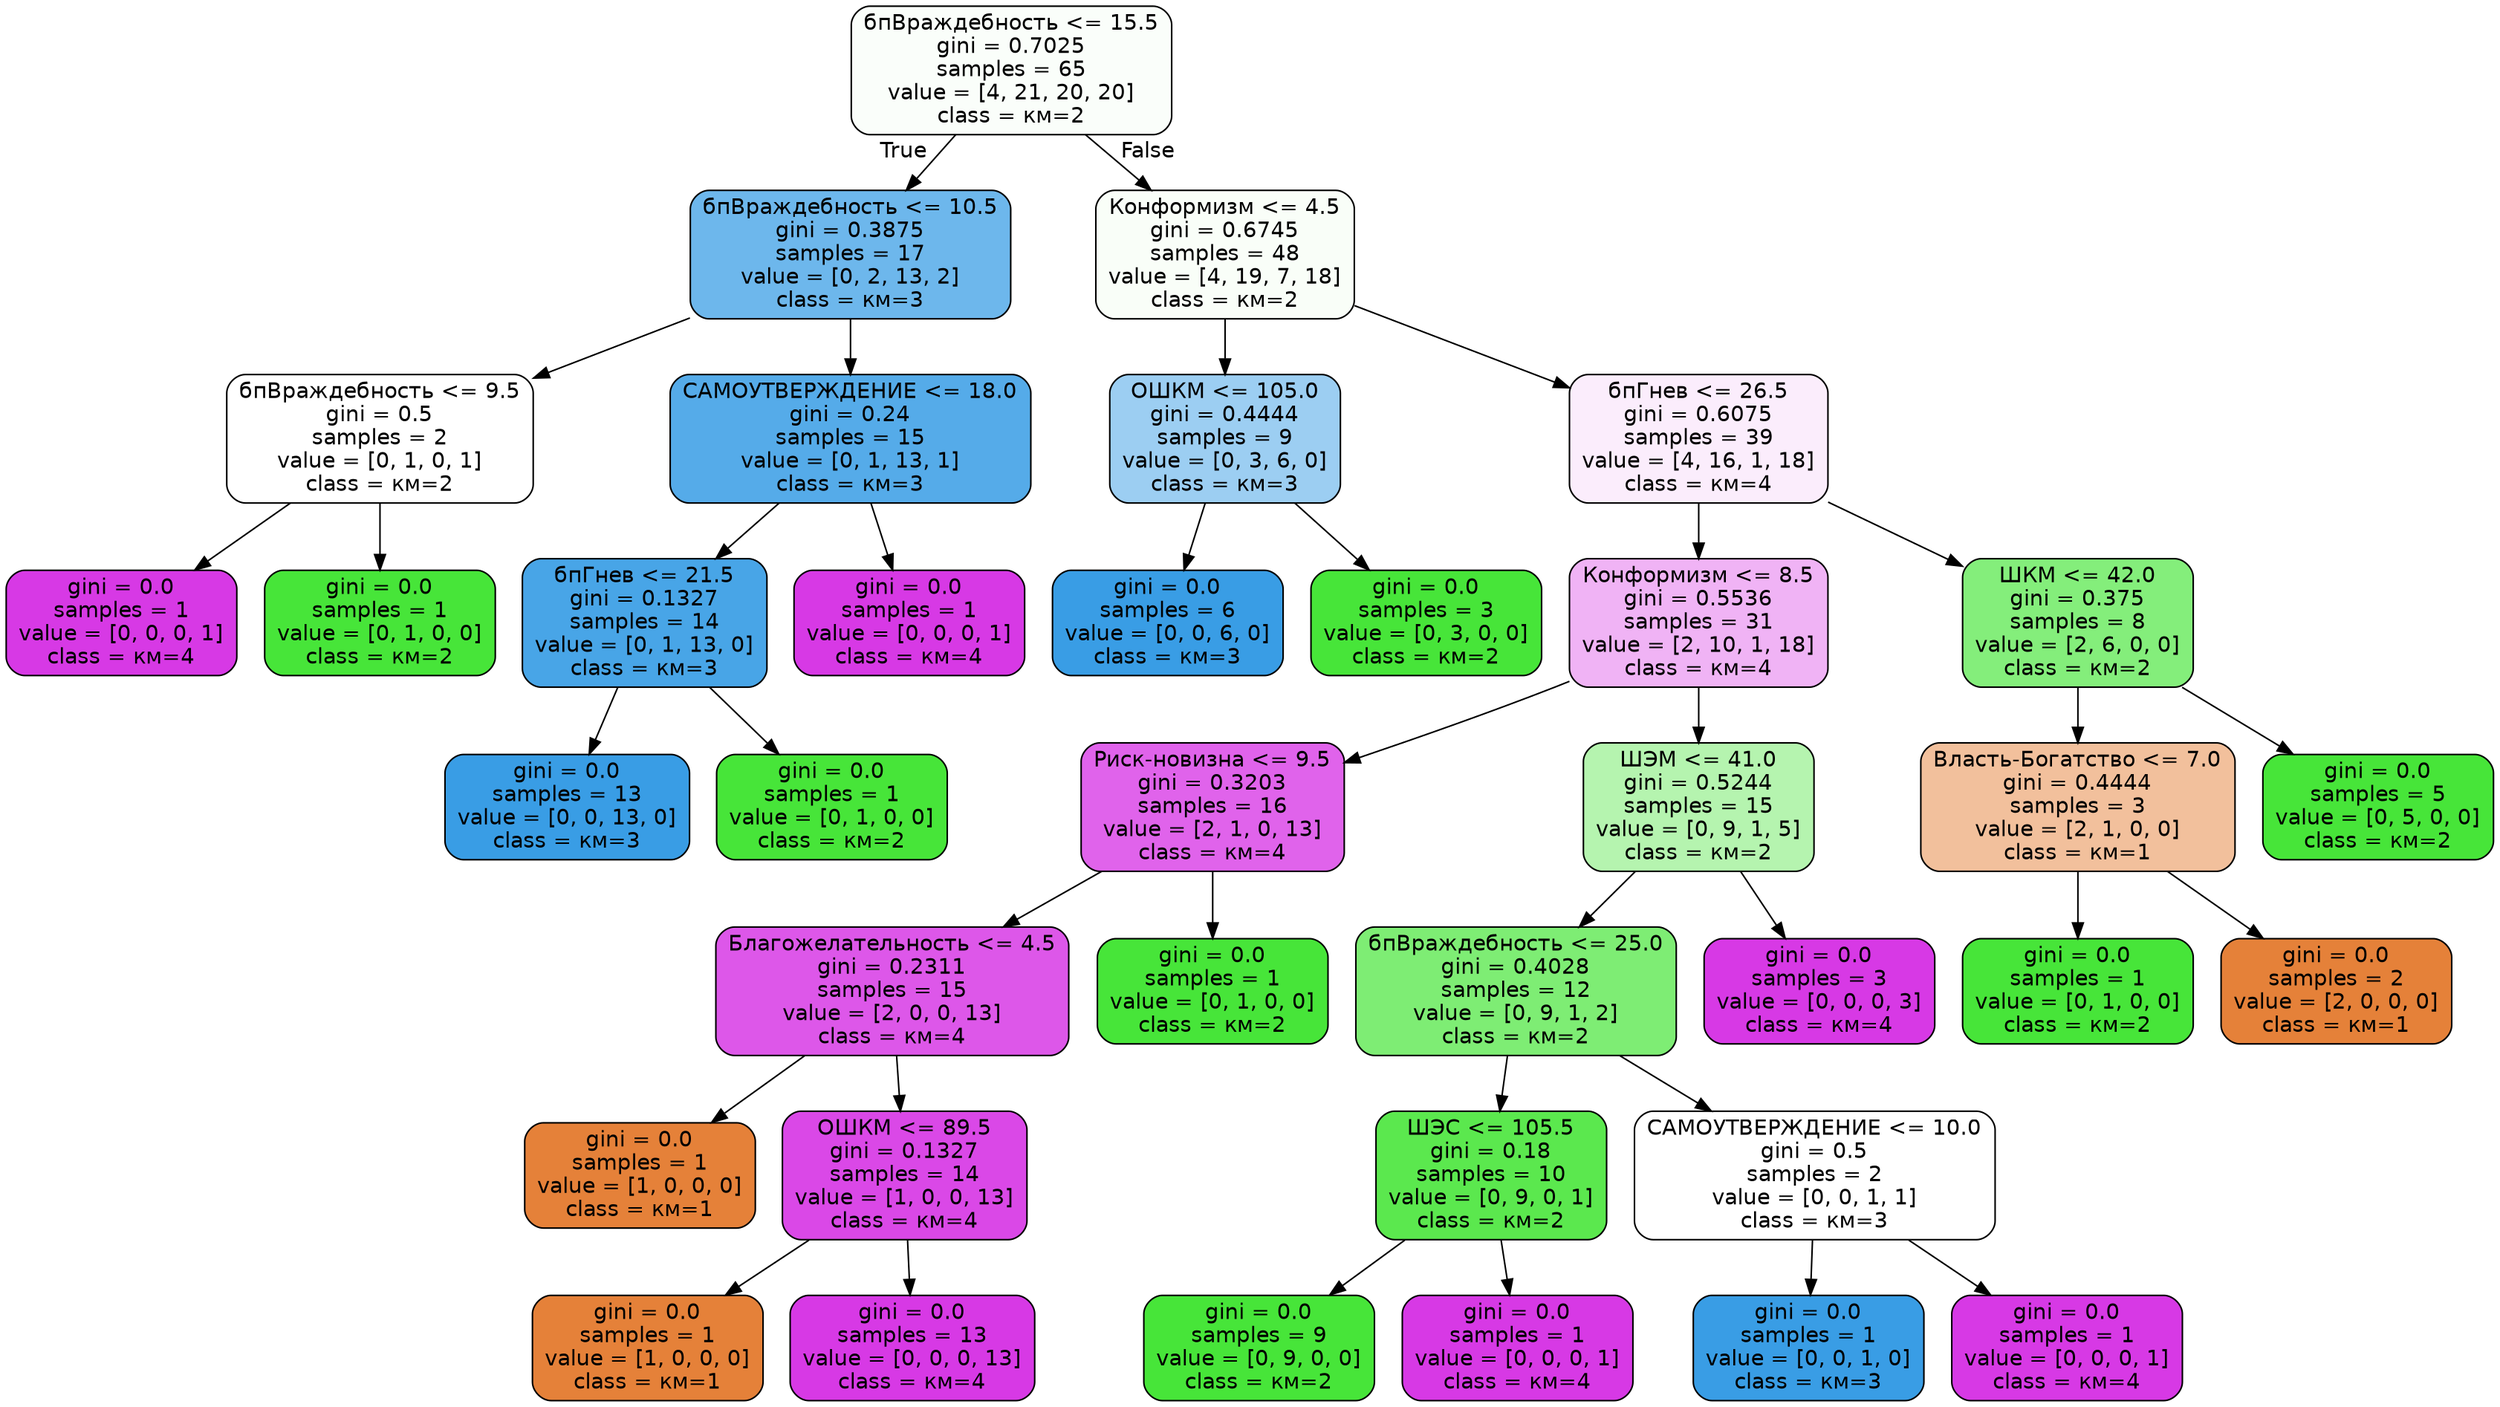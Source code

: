digraph Tree {
node [shape=box, style="filled, rounded", color="black", fontname=helvetica] ;
edge [fontname=helvetica] ;
0 [label="бпВраждебность <= 15.5\ngini = 0.7025\nsamples = 65\nvalue = [4, 21, 20, 20]\nclass = км=2", fillcolor="#47e53906"] ;
1 [label="бпВраждебность <= 10.5\ngini = 0.3875\nsamples = 17\nvalue = [0, 2, 13, 2]\nclass = км=3", fillcolor="#399de5bb"] ;
0 -> 1 [labeldistance=2.5, labelangle=45, headlabel="True"] ;
2 [label="бпВраждебность <= 9.5\ngini = 0.5\nsamples = 2\nvalue = [0, 1, 0, 1]\nclass = км=2", fillcolor="#47e53900"] ;
1 -> 2 ;
3 [label="gini = 0.0\nsamples = 1\nvalue = [0, 0, 0, 1]\nclass = км=4", fillcolor="#d739e5ff"] ;
2 -> 3 ;
4 [label="gini = 0.0\nsamples = 1\nvalue = [0, 1, 0, 0]\nclass = км=2", fillcolor="#47e539ff"] ;
2 -> 4 ;
5 [label="САМОУТВЕРЖДЕНИЕ <= 18.0\ngini = 0.24\nsamples = 15\nvalue = [0, 1, 13, 1]\nclass = км=3", fillcolor="#399de5db"] ;
1 -> 5 ;
6 [label="бпГнев <= 21.5\ngini = 0.1327\nsamples = 14\nvalue = [0, 1, 13, 0]\nclass = км=3", fillcolor="#399de5eb"] ;
5 -> 6 ;
7 [label="gini = 0.0\nsamples = 13\nvalue = [0, 0, 13, 0]\nclass = км=3", fillcolor="#399de5ff"] ;
6 -> 7 ;
8 [label="gini = 0.0\nsamples = 1\nvalue = [0, 1, 0, 0]\nclass = км=2", fillcolor="#47e539ff"] ;
6 -> 8 ;
9 [label="gini = 0.0\nsamples = 1\nvalue = [0, 0, 0, 1]\nclass = км=4", fillcolor="#d739e5ff"] ;
5 -> 9 ;
10 [label="Конформизм <= 4.5\ngini = 0.6745\nsamples = 48\nvalue = [4, 19, 7, 18]\nclass = км=2", fillcolor="#47e53908"] ;
0 -> 10 [labeldistance=2.5, labelangle=-45, headlabel="False"] ;
11 [label="ОШКМ <= 105.0\ngini = 0.4444\nsamples = 9\nvalue = [0, 3, 6, 0]\nclass = км=3", fillcolor="#399de57f"] ;
10 -> 11 ;
12 [label="gini = 0.0\nsamples = 6\nvalue = [0, 0, 6, 0]\nclass = км=3", fillcolor="#399de5ff"] ;
11 -> 12 ;
13 [label="gini = 0.0\nsamples = 3\nvalue = [0, 3, 0, 0]\nclass = км=2", fillcolor="#47e539ff"] ;
11 -> 13 ;
14 [label="бпГнев <= 26.5\ngini = 0.6075\nsamples = 39\nvalue = [4, 16, 1, 18]\nclass = км=4", fillcolor="#d739e516"] ;
10 -> 14 ;
15 [label="Конформизм <= 8.5\ngini = 0.5536\nsamples = 31\nvalue = [2, 10, 1, 18]\nclass = км=4", fillcolor="#d739e561"] ;
14 -> 15 ;
16 [label="Риск-новизна <= 9.5\ngini = 0.3203\nsamples = 16\nvalue = [2, 1, 0, 13]\nclass = км=4", fillcolor="#d739e5c8"] ;
15 -> 16 ;
17 [label="Благожелательность <= 4.5\ngini = 0.2311\nsamples = 15\nvalue = [2, 0, 0, 13]\nclass = км=4", fillcolor="#d739e5d8"] ;
16 -> 17 ;
18 [label="gini = 0.0\nsamples = 1\nvalue = [1, 0, 0, 0]\nclass = км=1", fillcolor="#e58139ff"] ;
17 -> 18 ;
19 [label="ОШКМ <= 89.5\ngini = 0.1327\nsamples = 14\nvalue = [1, 0, 0, 13]\nclass = км=4", fillcolor="#d739e5eb"] ;
17 -> 19 ;
20 [label="gini = 0.0\nsamples = 1\nvalue = [1, 0, 0, 0]\nclass = км=1", fillcolor="#e58139ff"] ;
19 -> 20 ;
21 [label="gini = 0.0\nsamples = 13\nvalue = [0, 0, 0, 13]\nclass = км=4", fillcolor="#d739e5ff"] ;
19 -> 21 ;
22 [label="gini = 0.0\nsamples = 1\nvalue = [0, 1, 0, 0]\nclass = км=2", fillcolor="#47e539ff"] ;
16 -> 22 ;
23 [label="ШЭМ <= 41.0\ngini = 0.5244\nsamples = 15\nvalue = [0, 9, 1, 5]\nclass = км=2", fillcolor="#47e53966"] ;
15 -> 23 ;
24 [label="бпВраждебность <= 25.0\ngini = 0.4028\nsamples = 12\nvalue = [0, 9, 1, 2]\nclass = км=2", fillcolor="#47e539b2"] ;
23 -> 24 ;
25 [label="ШЭС <= 105.5\ngini = 0.18\nsamples = 10\nvalue = [0, 9, 0, 1]\nclass = км=2", fillcolor="#47e539e3"] ;
24 -> 25 ;
26 [label="gini = 0.0\nsamples = 9\nvalue = [0, 9, 0, 0]\nclass = км=2", fillcolor="#47e539ff"] ;
25 -> 26 ;
27 [label="gini = 0.0\nsamples = 1\nvalue = [0, 0, 0, 1]\nclass = км=4", fillcolor="#d739e5ff"] ;
25 -> 27 ;
28 [label="САМОУТВЕРЖДЕНИЕ <= 10.0\ngini = 0.5\nsamples = 2\nvalue = [0, 0, 1, 1]\nclass = км=3", fillcolor="#399de500"] ;
24 -> 28 ;
29 [label="gini = 0.0\nsamples = 1\nvalue = [0, 0, 1, 0]\nclass = км=3", fillcolor="#399de5ff"] ;
28 -> 29 ;
30 [label="gini = 0.0\nsamples = 1\nvalue = [0, 0, 0, 1]\nclass = км=4", fillcolor="#d739e5ff"] ;
28 -> 30 ;
31 [label="gini = 0.0\nsamples = 3\nvalue = [0, 0, 0, 3]\nclass = км=4", fillcolor="#d739e5ff"] ;
23 -> 31 ;
32 [label="ШКМ <= 42.0\ngini = 0.375\nsamples = 8\nvalue = [2, 6, 0, 0]\nclass = км=2", fillcolor="#47e539aa"] ;
14 -> 32 ;
33 [label="Власть-Богатство <= 7.0\ngini = 0.4444\nsamples = 3\nvalue = [2, 1, 0, 0]\nclass = км=1", fillcolor="#e581397f"] ;
32 -> 33 ;
34 [label="gini = 0.0\nsamples = 1\nvalue = [0, 1, 0, 0]\nclass = км=2", fillcolor="#47e539ff"] ;
33 -> 34 ;
35 [label="gini = 0.0\nsamples = 2\nvalue = [2, 0, 0, 0]\nclass = км=1", fillcolor="#e58139ff"] ;
33 -> 35 ;
36 [label="gini = 0.0\nsamples = 5\nvalue = [0, 5, 0, 0]\nclass = км=2", fillcolor="#47e539ff"] ;
32 -> 36 ;
}
